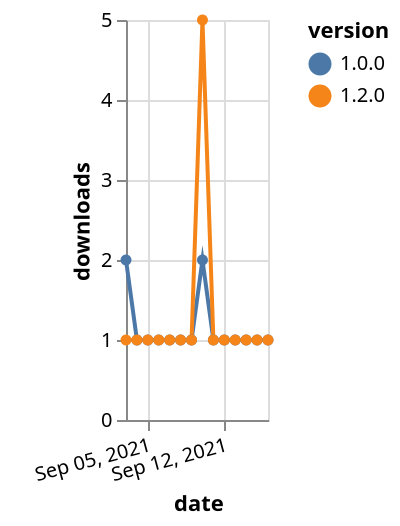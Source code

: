 {"$schema": "https://vega.github.io/schema/vega-lite/v5.json", "description": "A simple bar chart with embedded data.", "data": {"values": [{"date": "2021-09-03", "total": 172, "delta": 2, "version": "1.0.0"}, {"date": "2021-09-04", "total": 173, "delta": 1, "version": "1.0.0"}, {"date": "2021-09-05", "total": 174, "delta": 1, "version": "1.0.0"}, {"date": "2021-09-06", "total": 175, "delta": 1, "version": "1.0.0"}, {"date": "2021-09-07", "total": 176, "delta": 1, "version": "1.0.0"}, {"date": "2021-09-08", "total": 177, "delta": 1, "version": "1.0.0"}, {"date": "2021-09-09", "total": 178, "delta": 1, "version": "1.0.0"}, {"date": "2021-09-10", "total": 180, "delta": 2, "version": "1.0.0"}, {"date": "2021-09-11", "total": 181, "delta": 1, "version": "1.0.0"}, {"date": "2021-09-12", "total": 182, "delta": 1, "version": "1.0.0"}, {"date": "2021-09-13", "total": 183, "delta": 1, "version": "1.0.0"}, {"date": "2021-09-14", "total": 184, "delta": 1, "version": "1.0.0"}, {"date": "2021-09-15", "total": 185, "delta": 1, "version": "1.0.0"}, {"date": "2021-09-16", "total": 186, "delta": 1, "version": "1.0.0"}, {"date": "2021-09-03", "total": 204, "delta": 1, "version": "1.2.0"}, {"date": "2021-09-04", "total": 205, "delta": 1, "version": "1.2.0"}, {"date": "2021-09-05", "total": 206, "delta": 1, "version": "1.2.0"}, {"date": "2021-09-06", "total": 207, "delta": 1, "version": "1.2.0"}, {"date": "2021-09-07", "total": 208, "delta": 1, "version": "1.2.0"}, {"date": "2021-09-08", "total": 209, "delta": 1, "version": "1.2.0"}, {"date": "2021-09-09", "total": 210, "delta": 1, "version": "1.2.0"}, {"date": "2021-09-10", "total": 215, "delta": 5, "version": "1.2.0"}, {"date": "2021-09-11", "total": 216, "delta": 1, "version": "1.2.0"}, {"date": "2021-09-12", "total": 217, "delta": 1, "version": "1.2.0"}, {"date": "2021-09-13", "total": 218, "delta": 1, "version": "1.2.0"}, {"date": "2021-09-14", "total": 219, "delta": 1, "version": "1.2.0"}, {"date": "2021-09-15", "total": 220, "delta": 1, "version": "1.2.0"}, {"date": "2021-09-16", "total": 221, "delta": 1, "version": "1.2.0"}]}, "width": "container", "mark": {"type": "line", "point": {"filled": true}}, "encoding": {"x": {"field": "date", "type": "temporal", "timeUnit": "yearmonthdate", "title": "date", "axis": {"labelAngle": -15}}, "y": {"field": "delta", "type": "quantitative", "title": "downloads"}, "color": {"field": "version", "type": "nominal"}, "tooltip": {"field": "delta"}}}